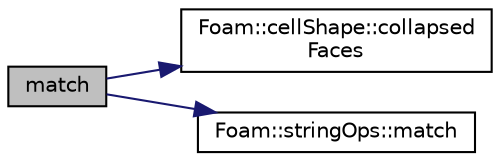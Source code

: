 digraph "match"
{
  bgcolor="transparent";
  edge [fontname="Helvetica",fontsize="10",labelfontname="Helvetica",labelfontsize="10"];
  node [fontname="Helvetica",fontsize="10",shape=record];
  rankdir="LR";
  Node1 [label="match",height=0.2,width=0.4,color="black", fillcolor="grey75", style="filled" fontcolor="black"];
  Node1 -> Node2 [color="midnightblue",fontsize="10",style="solid",fontname="Helvetica"];
  Node2 [label="Foam::cellShape::collapsed\lFaces",height=0.2,width=0.4,color="black",URL="$classFoam_1_1cellShape.html#aa70d1fd2b7708df6d3077e9d4f69515f",tooltip="Collapsed faces of this cell. "];
  Node1 -> Node3 [color="midnightblue",fontsize="10",style="solid",fontname="Helvetica"];
  Node3 [label="Foam::stringOps::match",height=0.2,width=0.4,color="black",URL="$namespaceFoam_1_1stringOps.html#ae592b54278c3ce3f3eb5ee790c8d574c",tooltip="Return true if text matches one of the regular expressions. "];
}
